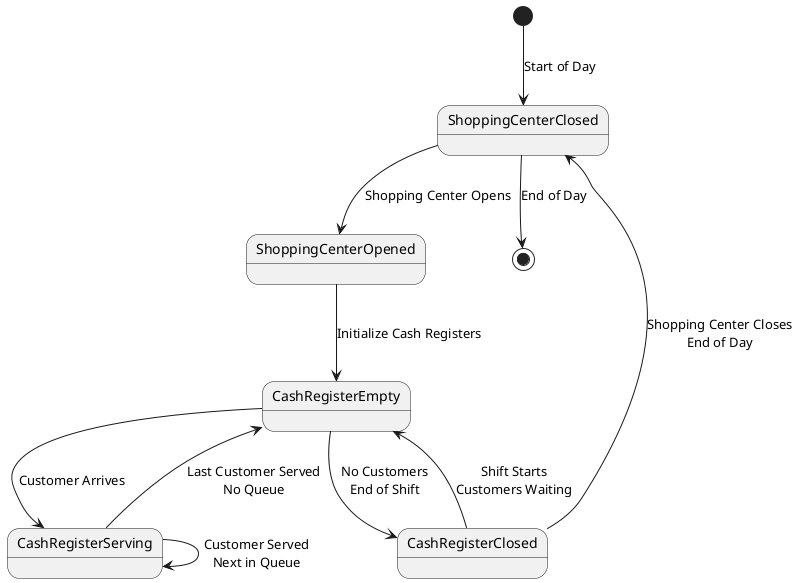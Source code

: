 @startuml
[*] --> ShoppingCenterClosed : Start of Day

ShoppingCenterClosed --> ShoppingCenterOpened : Shopping Center Opens
ShoppingCenterOpened --> CashRegisterEmpty : Initialize Cash Registers

CashRegisterEmpty --> CashRegisterServing : Customer Arrives
CashRegisterServing --> CashRegisterEmpty : Last Customer Served\nNo Queue
CashRegisterServing --> CashRegisterServing : Customer Served\nNext in Queue

CashRegisterEmpty --> CashRegisterClosed : No Customers\nEnd of Shift
CashRegisterClosed --> CashRegisterEmpty : Shift Starts\nCustomers Waiting

CashRegisterClosed --> ShoppingCenterClosed : Shopping Center Closes\nEnd of Day

ShoppingCenterClosed --> [*] : End of Day
@enduml
